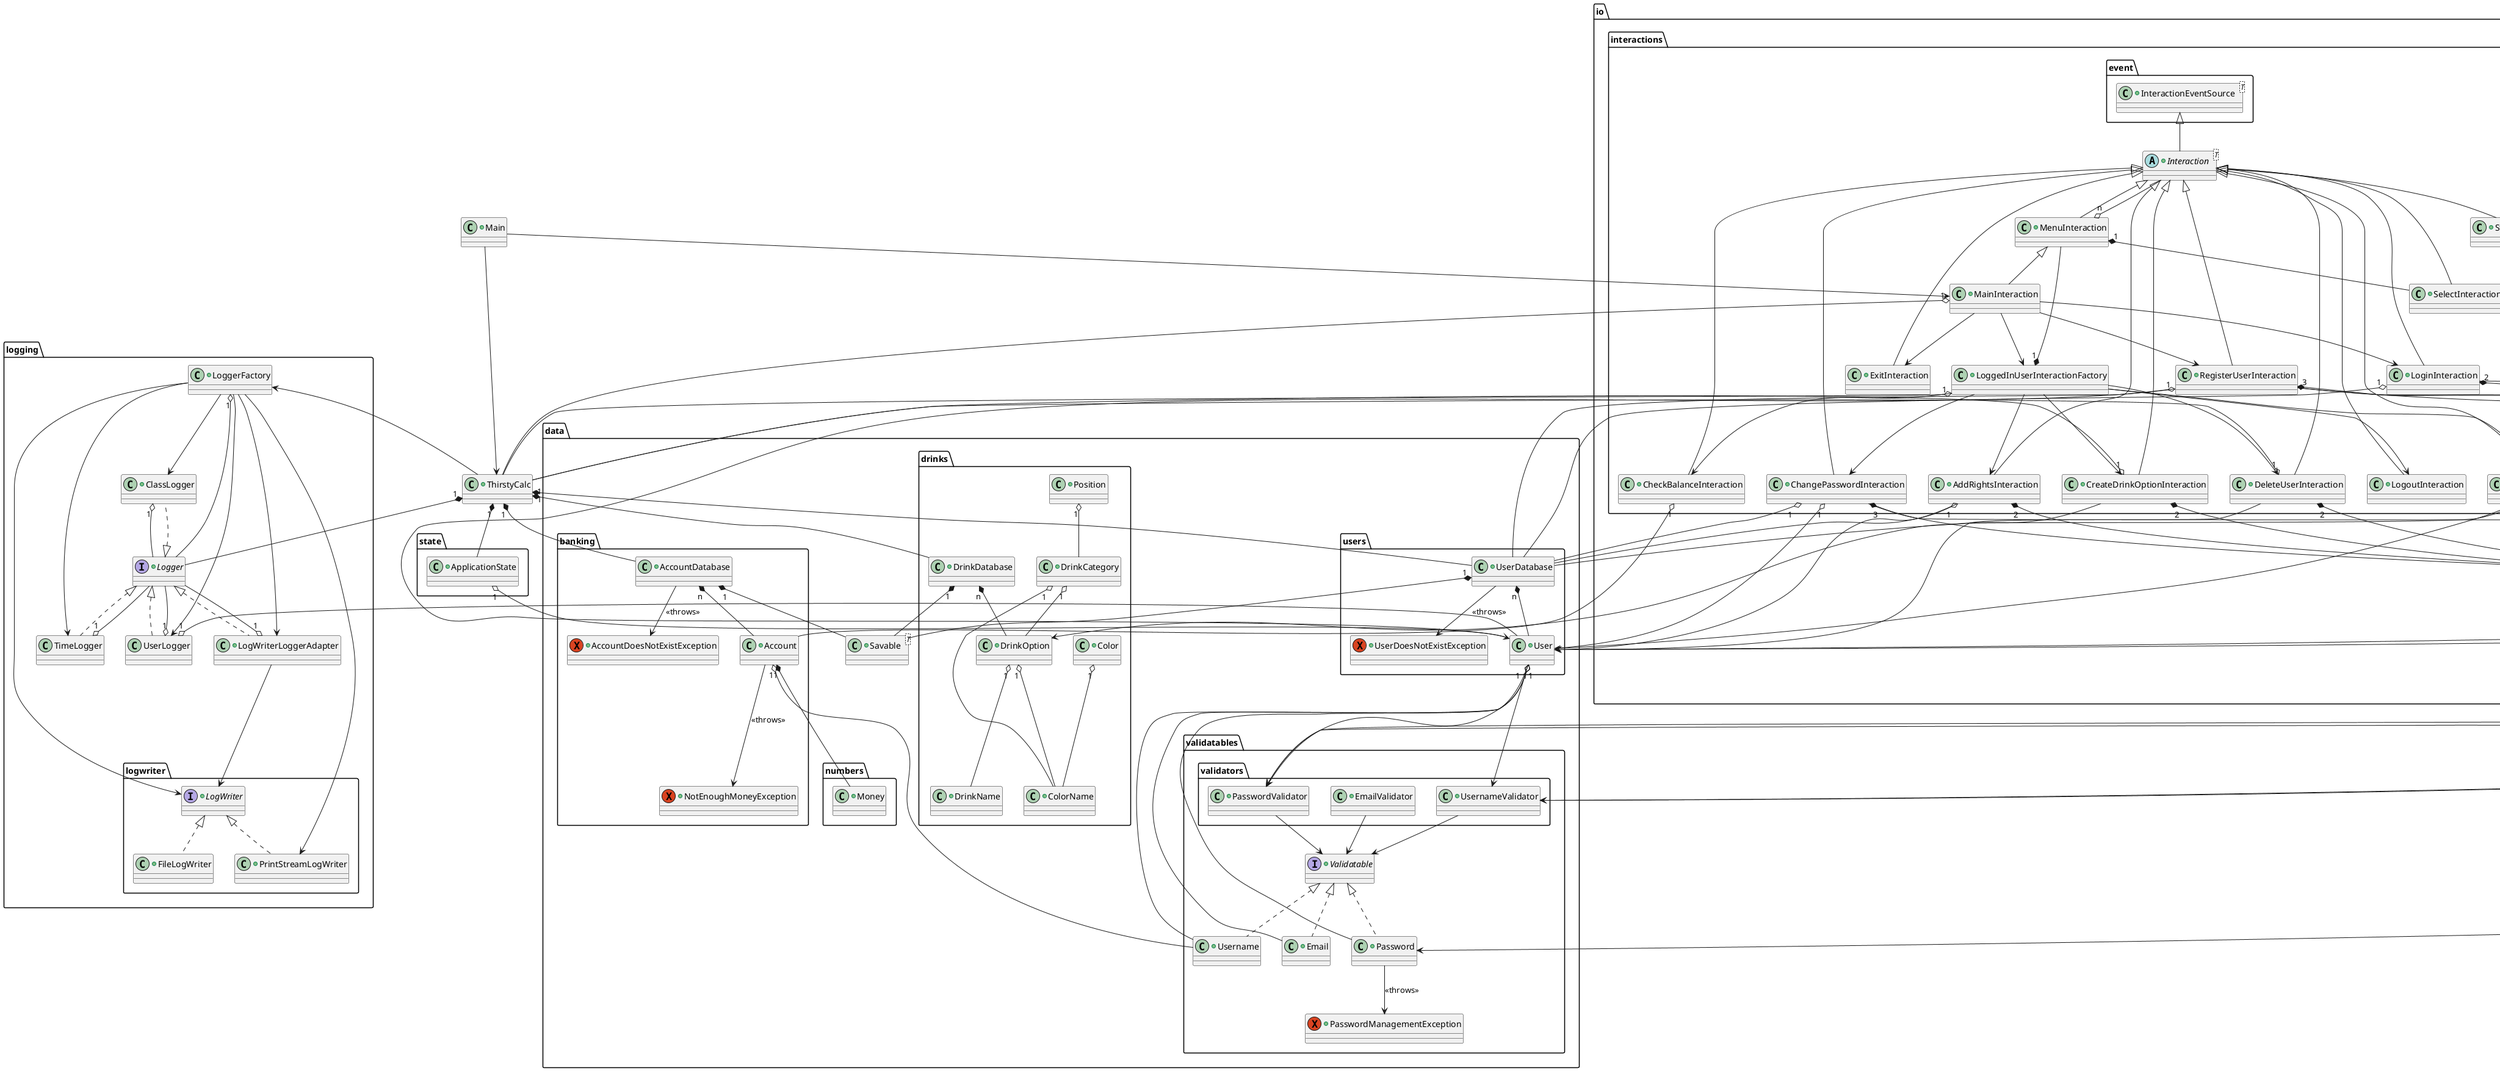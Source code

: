 @startuml uml


package data {
    package banking {
        +class Account {
        }

        +class AccountDatabase {
        }

        +exception AccountDoesNotExistException {
        }

        +exception NotEnoughMoneyException {
        }
    } /' end package: data.banking '/

    package drinks {
        +class Color {
        }

        +class ColorName {
        }

        +class DrinkCategory {
        }

        +class DrinkDatabase {
        }

        +class DrinkName {
        }

        +class DrinkOption {
        }

        +class Position {
        }
    } /' end package: data.drinks '/

    package numbers {
        +class Money {
        }
    } /'end package: data.numbers '/

    package users {
        +class User {
        }

        +class UserDatabase {
        }

        +exception UserDoesNotExistException {
        }
    } /' end package: data.users '/

    package validatables {
        package validators {
            +class EmailValidator {
            }

            +class PasswordValidator {
            }

            +class UsernameValidator {
            }
        } /' end package: validatables.validators '/

        +class Email implements Validatable {
        }

        +class Password implements Validatable {
        }

        +exception PasswordManagementException {
        }

        +class Username implements Validatable {
        }

        +interface Validatable {
        }
    } /' end package: data.validatables '/

    +class Savable<T> {
    }
} /' end package: data '/

package io {
    package input {
        package result {
            +class Result<T> {
            }

            enum ResultState {
            }
        } /' end package: io.input.result '/

        +class BooleanInput extends Input<Boolean> {
        }

        +class FloatInput extends Input<Float> {
        }

        abstract class Input<T> {
        }

        +class NumberInput extends Input<Integer> {
        }

        +class StringInput extends Input<String> {
        }
    } /' end package: io.input '/

    package interactions {
        package event {
            +class InteractionEventSource<T> {
            }
        } /' end: io.interactions.event '/

        +class AddRightsInteraction extends Interaction<User> {
        }

        +class ChangePasswordInteraction extends Interaction<User> {
        }

        +class CheckBalanceInteraction extends Interaction<Money> {
        }

        +class CreateDrinkOptionInteraction extends Interaction<DrinkOption> {
        }

        +class CreateUserInteraction extends Interaction<User> {
        }

        +class DeleteUserInteraction extends Interaction<User> {
        }

        +class ExitInteraction extends Interaction<Void> {
        }

        +abstract class Interaction<T> extends event.InteractionEventSource {
        }

        +class LoggedInUserInteractionFactory {
        }

        +class LoginInteraction extends Interaction<User> {
        }

        +class LogoutInteraction extends Interaction<Void> {
        }

        +class MainInteraction extends MenuInteraction {
        }

        +class MenuInteraction extends Interaction<Void> {
        }

        +class RegisterUserInteraction extends Interaction<User> {
        }

        +class SelectInteraction extends Interaction<String> {
        }

        +class StringInputInteraction extends Interaction<String> {
        }
    } /' end package: io.interactions '/

    package reader {
        +interface Reader {
        }

        +class InputReader implements Reader {
        }
    } /' end package: io.reader '/

    package writer {
        +interface Writer {
        }

        +class OutputWriter implements Writer {
        }
    } /' end package: io.writer '/
} /' end package: io '/

package logging {
    package logwriter {
        +class FileLogWriter implements LogWriter {
        }

        +interface LogWriter {
        }

        +class PrintStreamLogWriter implements LogWriter {
        }
    } /' end package: logwriter '/

    +class ClassLogger implements Logger {
    }

    +interface Logger {
    }

    +class LoggerFactory {
    }

    +class LogWriterLoggerAdapter implements Logger {
    }

    class TimeLogger implements Logger {
    }

    class UserLogger implements Logger {
    }
} /' end package: logging '/

package rights {
    +enum Right {
    }

    +class AdminRights {
    }
} /' end package: rights '/

package state {
    +class ApplicationState {
    }
} /' end package: state '/

+class Main {
}

+class ThirstyCalc {
}

/'#########################################################################'/
/'#                               Relations                               #'/
/'#########################################################################'/
Account "1" o-- Username
Account "1" *-- Money
Account --> NotEnoughMoneyException : <<throws>> /' usage? '/

AccountDatabase "n" *-- Account
'AccountDatabase --> User /' usage? no '/
AccountDatabase "1" *-- Savable
AccountDatabase --> AccountDoesNotExistException : <<throws>>
DrinkDatabase "n" *-- DrinkOption
'DrinkDatabase --> DrinkName /' usage? no '/
DrinkDatabase "1" *-- Savable
UserDatabase "n" *-- User
UserDatabase --> UserDoesNotExistException : <<throws>>
'UserDatabase --> Username /' usage? no '/
UserDatabase "1" *-- Savable

Result "1" *-- ResultState
'BooleanInput --> Result /' usage? no '/
'FloatInput --> Result /' usage? no '/
Input  --> Result /' usage? '/
Input "1" o-- Reader
Input "1" o-- Writer
Input --> InputReader
Input --> OutputWriter
'NumberInput --> Result /' usage? no '/
'StringInput --> Result /' usage? no '/

AddRightsInteraction "2" *-- StringInput
AddRightsInteraction "1" o-- UserDatabase
'AddRightsInteraction --> Username /' usage? no '/
'AddRightsInteraction --> Right /' usage? no '/
AddRightsInteraction --> User
ChangePasswordInteraction "3" *-- StringInput
ChangePasswordInteraction "1" o-- User
ChangePasswordInteraction "1" o-- UserDatabase
ChangePasswordInteraction --> Password
CheckBalanceInteraction "1" o-- Account
CreateDrinkOptionInteraction "2" *-- StringInput
CreateDrinkOptionInteraction "1" o-- ThirstyCalc
'CreateDrinkOptionInteraction --> DrinkName /' usage? no '/
CreateDrinkOptionInteraction --> DrinkOption /' usage? '/
'CreateDrinkOptionInteraction --> ColorName /' usage? no '/
CreateUserInteraction "3" *-- StringInput
CreateUserInteraction "1" *-- BooleanInput
CreateUserInteraction "1" o-- UserDatabase
CreateUserInteraction --> UsernameValidator
CreateUserInteraction --> PasswordValidator
CreateUserInteraction --> User /' usage? '/
CreateUserInteraction --> AdminRights /' usage? '/
DeleteUserInteraction "2" *-- StringInput
DeleteUserInteraction "1" o-- ThirstyCalc
'DeleteUserInteraction --> Username /' usage? no '/
DeleteUserInteraction --> User /' usage? '/
LoggedInUserInteractionFactory "1" o-- ThirstyCalc
LoggedInUserInteractionFactory "1" *-- MenuInteraction
LoggedInUserInteractionFactory --> LogoutInteraction /' usage? '/
LoggedInUserInteractionFactory --> ChangePasswordInteraction /' usage? '/
LoggedInUserInteractionFactory --> CheckBalanceInteraction /' usage? '/
LoggedInUserInteractionFactory --> CreateUserInteraction /' usage? '/
LoggedInUserInteractionFactory --> CreateDrinkOptionInteraction /' usage? '/
LoggedInUserInteractionFactory --> DeleteUserInteraction /' usage? '/
LoggedInUserInteractionFactory --> AddRightsInteraction /' usage? '/
LoginInteraction "2" *-- StringInput
LoginInteraction "1" o-- UserDatabase
'LoginInteraction --> Username /' usage? no '/
LoginInteraction --> User /' usage? '/
'LoginInteraction --> Password /' usage? no '/
'LoginInteraction --> PasswordManagementException /' usage? no '/
MainInteraction "1" o-- ThirstyCalc
MainInteraction --> ExitInteraction /' usage? '/
MainInteraction --> RegisterUserInteraction /' usage? '/
MainInteraction --> LoginInteraction /' usage? '/
MainInteraction --> LoggedInUserInteractionFactory /' usage? '/
MenuInteraction "n" o-- Interaction
MenuInteraction "1" *-- SelectInteraction
RegisterUserInteraction "3" *-- StringInput
RegisterUserInteraction "1" o-- UserDatabase
'RegisterUserInteraction --> Username /' usage? no '/
'RegisterUserInteraction --> Password /' usage? no '/
RegisterUserInteraction --> UsernameValidator /' usage? '/
RegisterUserInteraction --> PasswordValidator /' usage? '/
RegisterUserInteraction --> User /'usage? '/
SelectInteraction "1" *-- StringInput
StringInputInteraction "1" *-- StringInput

ClassLogger "1" o-- Logger
LoggerFactory "1" o-- Logger
LoggerFactory --> LogWriter /' usage? '/
LoggerFactory --> ClassLogger
LoggerFactory --> UserLogger
LoggerFactory --> TimeLogger
LoggerFactory --> LogWriterLoggerAdapter
LoggerFactory --> PrintStreamLogWriter
LogWriterLoggerAdapter "1" o-- Logger
LogWriterLoggerAdapter --> LogWriter
TimeLogger "1" o-- Logger
UserLogger "1" o-- Logger
UserLogger "1" o-- User

AdminRights "n" *-- Right
AdminRights --> User /' usage? '/

ApplicationState "1" o-- User

EmailValidator --> Validatable /' usage? '/
PasswordValidator --> Validatable /' usage? '/
UsernameValidator --> Validatable /' usage? '/

Color "1" o-- ColorName
DrinkCategory "1" o-- DrinkOption
DrinkCategory "1" o-- ColorName
DrinkOption "1" o-- DrinkName
DrinkOption "1" o-- ColorName

Main -->  ThirstyCalc
Main --> MainInteraction

Password --> PasswordManagementException : <<throws>>
Position "1" o-- DrinkCategory

ThirstyCalc "1" *-- UserDatabase
ThirstyCalc "1" *-- AccountDatabase
ThirstyCalc "1" *-- DrinkDatabase
ThirstyCalc "1" *-- ApplicationState
ThirstyCalc "1" *-- Logger
ThirstyCalc --> LoggerFactory
'ThirstyCalc --> Username /' usage? '/
'ThirstyCalc --> Password /' usage? '/
'ThirstyCalc --> User /' usage? '/

User "1" o-- Username
User "1" o-- Password
User "1" o-- Email
User --> UsernameValidator
User --> PasswordValidator
@enduml